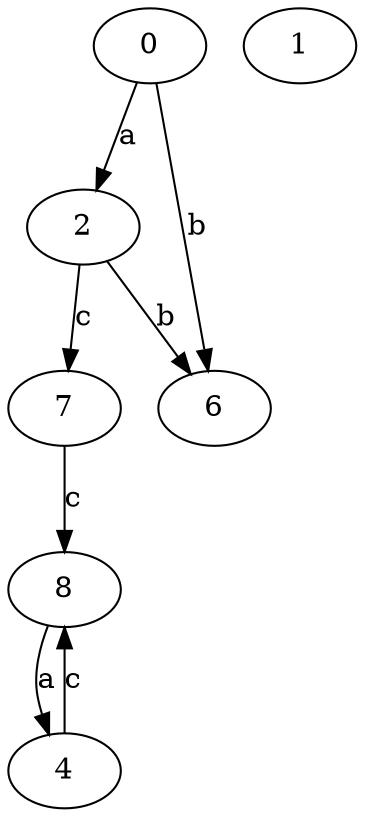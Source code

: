 strict digraph  {
2;
4;
0;
6;
7;
1;
8;
2 -> 6  [label=b];
2 -> 7  [label=c];
4 -> 8  [label=c];
0 -> 2  [label=a];
0 -> 6  [label=b];
7 -> 8  [label=c];
8 -> 4  [label=a];
}
